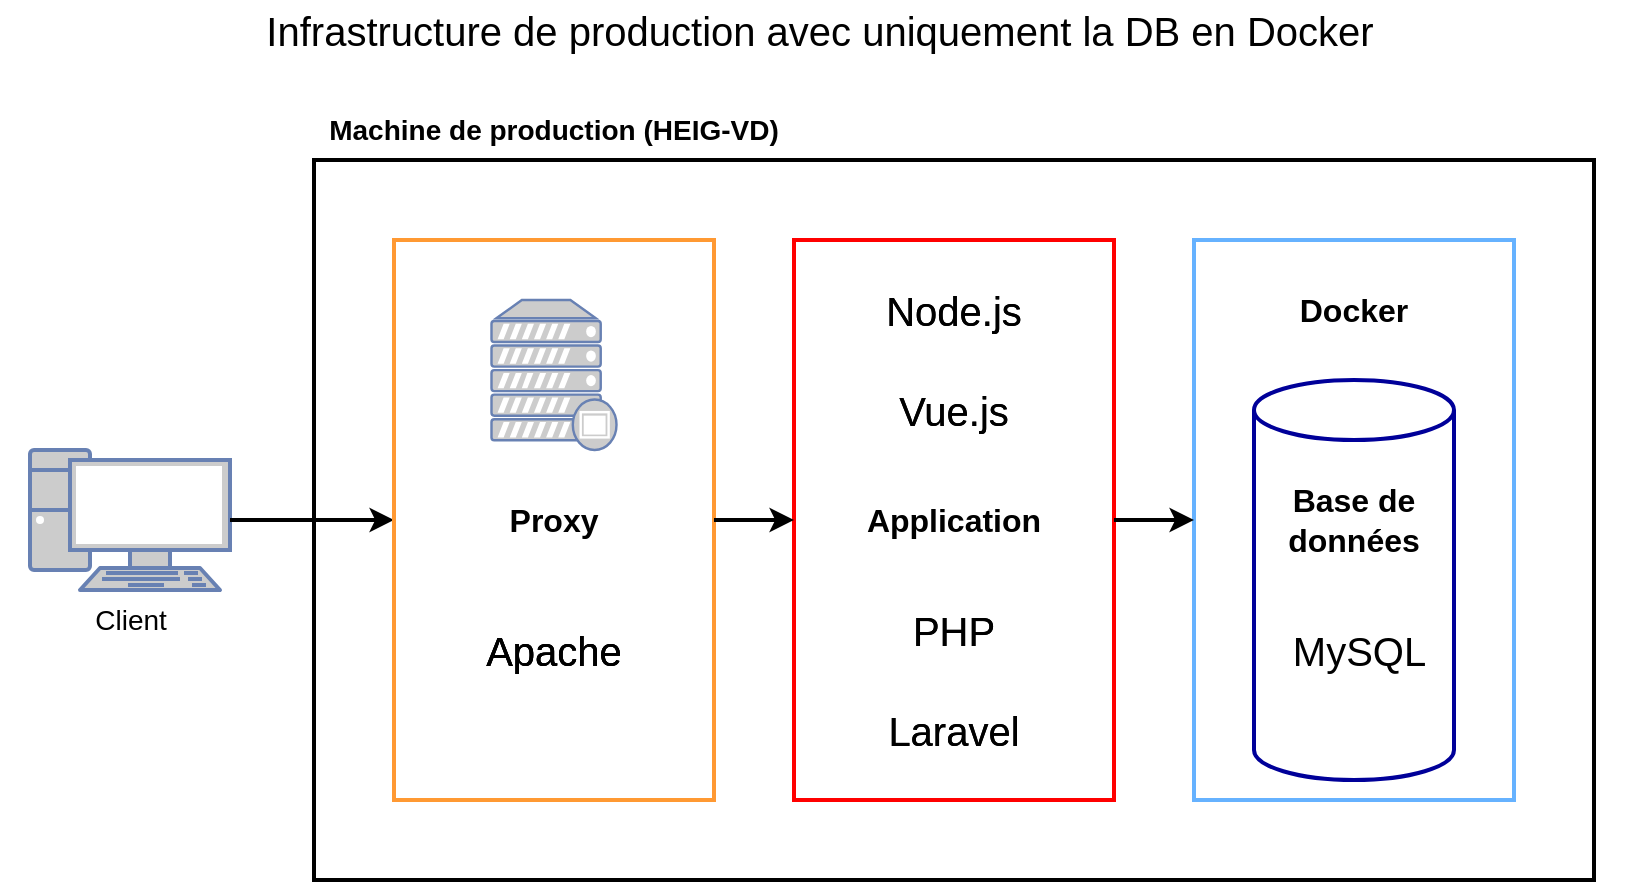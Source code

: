 <mxfile version="17.4.2" type="device"><diagram id="IphXb4ngR9LQ5Onf6Jql" name="Infrastructure DB Docker"><mxGraphModel dx="1038" dy="641" grid="1" gridSize="10" guides="1" tooltips="1" connect="1" arrows="1" fold="1" page="1" pageScale="1" pageWidth="827" pageHeight="1169" math="0" shadow="0"><root><mxCell id="6w76R66wao4fc9BbGWT0-0"/><mxCell id="6w76R66wao4fc9BbGWT0-1" parent="6w76R66wao4fc9BbGWT0-0"/><mxCell id="mQO1llLbl8lzYfpz8HP0-0" value="" style="rounded=0;whiteSpace=wrap;html=1;fillColor=none;strokeWidth=2;" parent="6w76R66wao4fc9BbGWT0-1" vertex="1"><mxGeometry x="161" y="80" width="640" height="360" as="geometry"/></mxCell><mxCell id="l6WutPG0-QPl63L3RP64-2" value="" style="rounded=0;whiteSpace=wrap;html=1;fontSize=14;strokeWidth=2;fillColor=none;strokeColor=#66B2FF;" parent="6w76R66wao4fc9BbGWT0-1" vertex="1"><mxGeometry x="601" y="120" width="160" height="280" as="geometry"/></mxCell><mxCell id="4o64c1W8J5Tks0wh0ibY-0" value="Infrastructure de production avec uniquement la DB en Docker" style="text;html=1;strokeColor=none;fillColor=none;align=center;verticalAlign=middle;whiteSpace=wrap;rounded=0;fontSize=20;" parent="6w76R66wao4fc9BbGWT0-1" vertex="1"><mxGeometry x="4" width="820" height="30" as="geometry"/></mxCell><mxCell id="mQO1llLbl8lzYfpz8HP0-1" value="&lt;span style=&quot;font-size: 14px&quot;&gt;Machine de production (HEIG-VD)&lt;/span&gt;" style="text;html=1;strokeColor=none;fillColor=none;align=center;verticalAlign=middle;whiteSpace=wrap;rounded=0;fontStyle=1;fontSize=14;" parent="6w76R66wao4fc9BbGWT0-1" vertex="1"><mxGeometry x="161" y="50" width="240" height="30" as="geometry"/></mxCell><mxCell id="mQO1llLbl8lzYfpz8HP0-2" value="Application" style="rounded=0;whiteSpace=wrap;html=1;strokeWidth=2;fillColor=none;fontSize=16;strokeColor=#FF0000;fontStyle=1" parent="6w76R66wao4fc9BbGWT0-1" vertex="1"><mxGeometry x="401" y="120" width="160" height="280" as="geometry"/></mxCell><mxCell id="mQO1llLbl8lzYfpz8HP0-10" value="Client" style="fontColor=#000000;verticalAlign=top;verticalLabelPosition=bottom;labelPosition=center;align=center;html=1;outlineConnect=0;fillColor=#CCCCCC;strokeColor=#6881B3;gradientColor=none;gradientDirection=north;strokeWidth=2;shape=mxgraph.networks.pc;fontStyle=0;fontSize=14;" parent="6w76R66wao4fc9BbGWT0-1" vertex="1"><mxGeometry x="19" y="225" width="100" height="70" as="geometry"/></mxCell><mxCell id="mQO1llLbl8lzYfpz8HP0-11" value="" style="endArrow=classic;html=1;rounded=0;entryX=0;entryY=0.5;entryDx=0;entryDy=0;strokeWidth=2;exitX=1;exitY=0.5;exitDx=0;exitDy=0;exitPerimeter=0;" parent="6w76R66wao4fc9BbGWT0-1" source="mQO1llLbl8lzYfpz8HP0-10" target="mQO1llLbl8lzYfpz8HP0-12" edge="1"><mxGeometry width="50" height="50" relative="1" as="geometry"><mxPoint x="130" y="300" as="sourcePoint"/><mxPoint x="151" y="260" as="targetPoint"/></mxGeometry></mxCell><mxCell id="mQO1llLbl8lzYfpz8HP0-12" value="Proxy" style="rounded=0;whiteSpace=wrap;html=1;strokeWidth=2;fillColor=none;fontSize=16;strokeColor=#FF9933;fontStyle=1" parent="6w76R66wao4fc9BbGWT0-1" vertex="1"><mxGeometry x="201" y="120" width="160" height="280" as="geometry"/></mxCell><mxCell id="mQO1llLbl8lzYfpz8HP0-14" value="" style="endArrow=classic;html=1;rounded=0;exitX=1;exitY=0.5;exitDx=0;exitDy=0;entryX=0;entryY=0.5;entryDx=0;entryDy=0;strokeWidth=2;" parent="6w76R66wao4fc9BbGWT0-1" source="mQO1llLbl8lzYfpz8HP0-12" target="mQO1llLbl8lzYfpz8HP0-2" edge="1"><mxGeometry width="50" height="50" relative="1" as="geometry"><mxPoint x="-39" y="399" as="sourcePoint"/><mxPoint x="71" y="399" as="targetPoint"/></mxGeometry></mxCell><mxCell id="mQO1llLbl8lzYfpz8HP0-15" value="" style="endArrow=classic;html=1;rounded=0;strokeWidth=2;exitX=1;exitY=0.5;exitDx=0;exitDy=0;entryX=0;entryY=0.5;entryDx=0;entryDy=0;" parent="6w76R66wao4fc9BbGWT0-1" source="mQO1llLbl8lzYfpz8HP0-2" target="l6WutPG0-QPl63L3RP64-2" edge="1"><mxGeometry width="50" height="50" relative="1" as="geometry"><mxPoint x="341" y="270" as="sourcePoint"/><mxPoint x="601" y="260" as="targetPoint"/></mxGeometry></mxCell><mxCell id="l6WutPG0-QPl63L3RP64-0" value="" style="shape=cylinder3;whiteSpace=wrap;html=1;boundedLbl=1;backgroundOutline=1;size=15;strokeWidth=2;fillColor=none;fontSize=14;strokeColor=#000099;" parent="6w76R66wao4fc9BbGWT0-1" vertex="1"><mxGeometry x="631" y="190" width="100" height="200" as="geometry"/></mxCell><mxCell id="l6WutPG0-QPl63L3RP64-4" value="Base de données" style="text;html=1;strokeColor=none;fillColor=none;align=center;verticalAlign=middle;whiteSpace=wrap;rounded=0;fontSize=16;fontStyle=1" parent="6w76R66wao4fc9BbGWT0-1" vertex="1"><mxGeometry x="631" y="245" width="100" height="30" as="geometry"/></mxCell><mxCell id="LCfGi-sx74MA7e7CIZQH-0" value="" style="fontColor=#0066CC;verticalAlign=top;verticalLabelPosition=bottom;labelPosition=center;align=center;html=1;outlineConnect=0;fillColor=#CCCCCC;strokeColor=#6881B3;gradientColor=none;gradientDirection=north;strokeWidth=2;shape=mxgraph.networks.proxy_server;" parent="6w76R66wao4fc9BbGWT0-1" vertex="1"><mxGeometry x="249.75" y="150" width="62.5" height="75" as="geometry"/></mxCell><mxCell id="b9Sv5wOyVqlQOP1ovT86-6" value="Apache" style="text;html=1;strokeColor=none;fillColor=none;align=center;verticalAlign=middle;whiteSpace=wrap;rounded=0;fontSize=20;" vertex="1" parent="6w76R66wao4fc9BbGWT0-1"><mxGeometry x="201" y="310" width="160" height="30" as="geometry"/></mxCell><mxCell id="b9Sv5wOyVqlQOP1ovT86-7" value="Node.js" style="text;html=1;strokeColor=none;fillColor=none;align=center;verticalAlign=middle;whiteSpace=wrap;rounded=0;fontSize=20;" vertex="1" parent="6w76R66wao4fc9BbGWT0-1"><mxGeometry x="401" y="140" width="160" height="30" as="geometry"/></mxCell><mxCell id="b9Sv5wOyVqlQOP1ovT86-8" value="Vue.js" style="text;html=1;strokeColor=none;fillColor=none;align=center;verticalAlign=middle;whiteSpace=wrap;rounded=0;fontSize=20;" vertex="1" parent="6w76R66wao4fc9BbGWT0-1"><mxGeometry x="401" y="190" width="160" height="30" as="geometry"/></mxCell><mxCell id="b9Sv5wOyVqlQOP1ovT86-9" value="PHP" style="text;html=1;strokeColor=none;fillColor=none;align=center;verticalAlign=middle;whiteSpace=wrap;rounded=0;fontSize=20;" vertex="1" parent="6w76R66wao4fc9BbGWT0-1"><mxGeometry x="401" y="300" width="160" height="30" as="geometry"/></mxCell><mxCell id="b9Sv5wOyVqlQOP1ovT86-10" value="Laravel" style="text;html=1;strokeColor=none;fillColor=none;align=center;verticalAlign=middle;whiteSpace=wrap;rounded=0;fontSize=20;" vertex="1" parent="6w76R66wao4fc9BbGWT0-1"><mxGeometry x="401" y="350" width="160" height="30" as="geometry"/></mxCell><mxCell id="b9Sv5wOyVqlQOP1ovT86-11" value="&amp;nbsp;MySQL" style="text;html=1;strokeColor=none;fillColor=none;align=center;verticalAlign=middle;whiteSpace=wrap;rounded=0;fontSize=20;" vertex="1" parent="6w76R66wao4fc9BbGWT0-1"><mxGeometry x="601" y="310" width="160" height="30" as="geometry"/></mxCell><mxCell id="b9Sv5wOyVqlQOP1ovT86-12" value="Docker" style="text;html=1;strokeColor=none;fillColor=none;align=center;verticalAlign=middle;whiteSpace=wrap;rounded=0;fontSize=16;fontStyle=1" vertex="1" parent="6w76R66wao4fc9BbGWT0-1"><mxGeometry x="601" y="140" width="160" height="30" as="geometry"/></mxCell><mxCell id="b9Sv5wOyVqlQOP1ovT86-13" value="Apache" style="text;html=1;strokeColor=none;fillColor=none;align=center;verticalAlign=middle;whiteSpace=wrap;rounded=0;fontSize=20;" vertex="1" parent="6w76R66wao4fc9BbGWT0-1"><mxGeometry x="201" y="310" width="160" height="30" as="geometry"/></mxCell><mxCell id="b9Sv5wOyVqlQOP1ovT86-14" value="Apache" style="text;html=1;strokeColor=none;fillColor=none;align=center;verticalAlign=middle;whiteSpace=wrap;rounded=0;fontSize=20;" vertex="1" parent="6w76R66wao4fc9BbGWT0-1"><mxGeometry x="201" y="310" width="160" height="30" as="geometry"/></mxCell><mxCell id="b9Sv5wOyVqlQOP1ovT86-15" value="Laravel" style="text;html=1;strokeColor=none;fillColor=none;align=center;verticalAlign=middle;whiteSpace=wrap;rounded=0;fontSize=20;" vertex="1" parent="6w76R66wao4fc9BbGWT0-1"><mxGeometry x="401" y="350" width="160" height="30" as="geometry"/></mxCell><mxCell id="b9Sv5wOyVqlQOP1ovT86-16" value="PHP" style="text;html=1;strokeColor=none;fillColor=none;align=center;verticalAlign=middle;whiteSpace=wrap;rounded=0;fontSize=20;" vertex="1" parent="6w76R66wao4fc9BbGWT0-1"><mxGeometry x="401" y="300" width="160" height="30" as="geometry"/></mxCell><mxCell id="b9Sv5wOyVqlQOP1ovT86-17" value="Vue.js" style="text;html=1;strokeColor=none;fillColor=none;align=center;verticalAlign=middle;whiteSpace=wrap;rounded=0;fontSize=20;" vertex="1" parent="6w76R66wao4fc9BbGWT0-1"><mxGeometry x="401" y="190" width="160" height="30" as="geometry"/></mxCell><mxCell id="b9Sv5wOyVqlQOP1ovT86-18" value="Node.js" style="text;html=1;strokeColor=none;fillColor=none;align=center;verticalAlign=middle;whiteSpace=wrap;rounded=0;fontSize=20;" vertex="1" parent="6w76R66wao4fc9BbGWT0-1"><mxGeometry x="401" y="140" width="160" height="30" as="geometry"/></mxCell></root></mxGraphModel></diagram></mxfile>